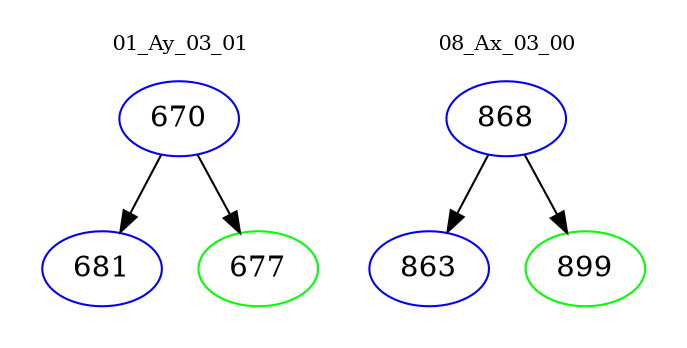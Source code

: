 digraph{
subgraph cluster_0 {
color = white
label = "01_Ay_03_01";
fontsize=10;
T0_670 [label="670", color="blue"]
T0_670 -> T0_681 [color="black"]
T0_681 [label="681", color="blue"]
T0_670 -> T0_677 [color="black"]
T0_677 [label="677", color="green"]
}
subgraph cluster_1 {
color = white
label = "08_Ax_03_00";
fontsize=10;
T1_868 [label="868", color="blue"]
T1_868 -> T1_863 [color="black"]
T1_863 [label="863", color="blue"]
T1_868 -> T1_899 [color="black"]
T1_899 [label="899", color="green"]
}
}
